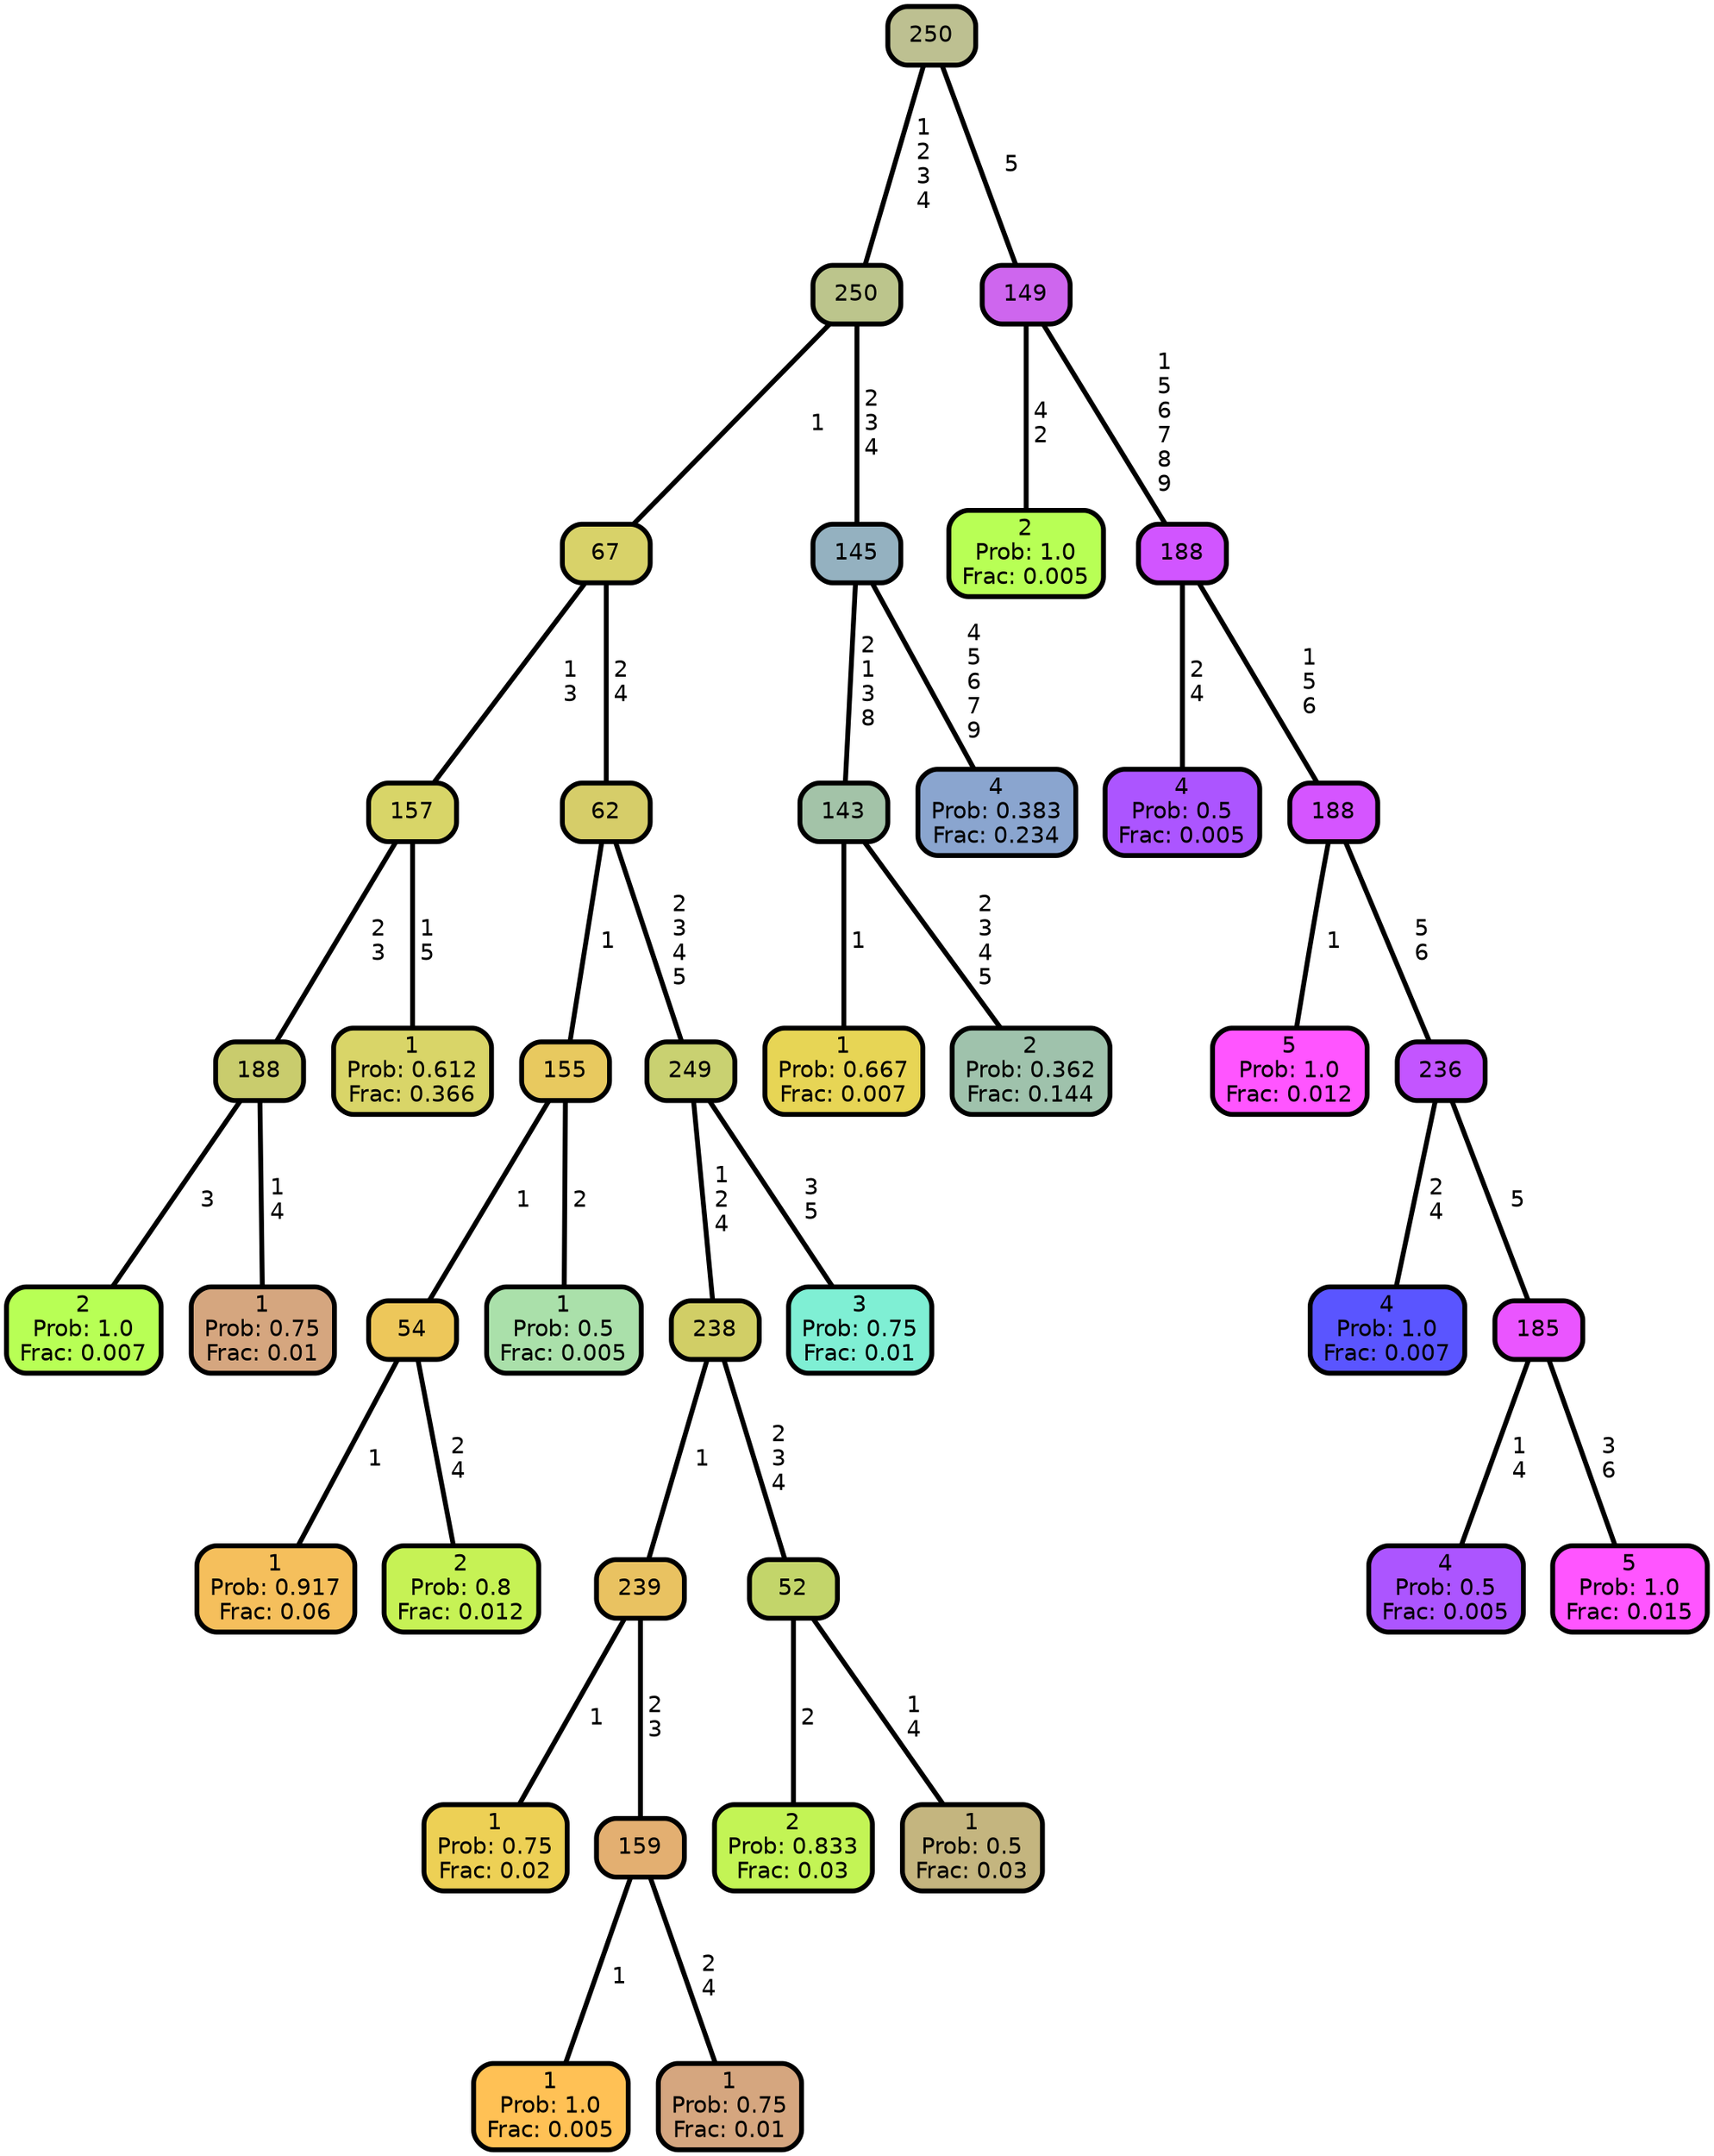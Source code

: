 graph Tree {
node [shape=box, style="filled, rounded",color="black",penwidth="3",fontcolor="black",                 fontname=helvetica] ;
graph [ranksep="0 equally", splines=straight,                 bgcolor=transparent, dpi=200] ;
edge [fontname=helvetica, color=black] ;
0 [label="2
Prob: 1.0
Frac: 0.007", fillcolor="#b8ff55"] ;
1 [label="188", fillcolor="#c9cc6d"] ;
2 [label="1
Prob: 0.75
Frac: 0.01", fillcolor="#d5a67f"] ;
3 [label="157", fillcolor="#d8d568"] ;
4 [label="1
Prob: 0.612
Frac: 0.366", fillcolor="#d9d568"] ;
5 [label="67", fillcolor="#d8d269"] ;
6 [label="1
Prob: 0.917
Frac: 0.06", fillcolor="#f5bf5c"] ;
7 [label="54", fillcolor="#edc75a"] ;
8 [label="2
Prob: 0.8
Frac: 0.012", fillcolor="#c6f255"] ;
9 [label="155", fillcolor="#e8c95f"] ;
10 [label="1
Prob: 0.5
Frac: 0.005", fillcolor="#aae0aa"] ;
11 [label="62", fillcolor="#d6cd69"] ;
12 [label="1
Prob: 0.75
Frac: 0.02", fillcolor="#edd055"] ;
13 [label="239", fillcolor="#e9c261"] ;
14 [label="1
Prob: 1.0
Frac: 0.005", fillcolor="#ffc155"] ;
15 [label="159", fillcolor="#e3af71"] ;
16 [label="1
Prob: 0.75
Frac: 0.01", fillcolor="#d5a67f"] ;
17 [label="238", fillcolor="#d1ce66"] ;
18 [label="2
Prob: 0.833
Frac: 0.03", fillcolor="#c3f455"] ;
19 [label="52", fillcolor="#c3d56a"] ;
20 [label="1
Prob: 0.5
Frac: 0.03", fillcolor="#c4b57f"] ;
21 [label="249", fillcolor="#c9d171"] ;
22 [label="3
Prob: 0.75
Frac: 0.01", fillcolor="#7fefd4"] ;
23 [label="250", fillcolor="#bcc58c"] ;
24 [label="1
Prob: 0.667
Frac: 0.007", fillcolor="#e7d555"] ;
25 [label="143", fillcolor="#a3c3a8"] ;
26 [label="2
Prob: 0.362
Frac: 0.144", fillcolor="#9fc2ac"] ;
27 [label="145", fillcolor="#94b1c0"] ;
28 [label="4
Prob: 0.383
Frac: 0.234", fillcolor="#8aa5cf"] ;
29 [label="250", fillcolor="#bdc091"] ;
30 [label="2
Prob: 1.0
Frac: 0.005", fillcolor="#b8ff55"] ;
31 [label="149", fillcolor="#ce66ee"] ;
32 [label="4
Prob: 0.5
Frac: 0.005", fillcolor="#ac55ff"] ;
33 [label="188", fillcolor="#d155ff"] ;
34 [label="5
Prob: 1.0
Frac: 0.012", fillcolor="#ff55ff"] ;
35 [label="188", fillcolor="#d555ff"] ;
36 [label="4
Prob: 1.0
Frac: 0.007", fillcolor="#5a55ff"] ;
37 [label="236", fillcolor="#c355ff"] ;
38 [label="4
Prob: 0.5
Frac: 0.005", fillcolor="#ac55ff"] ;
39 [label="185", fillcolor="#ea55ff"] ;
40 [label="5
Prob: 1.0
Frac: 0.015", fillcolor="#ff55ff"] ;
1 -- 0 [label=" 3",penwidth=3] ;
1 -- 2 [label=" 1\n 4",penwidth=3] ;
3 -- 1 [label=" 2\n 3",penwidth=3] ;
3 -- 4 [label=" 1\n 5",penwidth=3] ;
5 -- 3 [label=" 1\n 3",penwidth=3] ;
5 -- 11 [label=" 2\n 4",penwidth=3] ;
7 -- 6 [label=" 1",penwidth=3] ;
7 -- 8 [label=" 2\n 4",penwidth=3] ;
9 -- 7 [label=" 1",penwidth=3] ;
9 -- 10 [label=" 2",penwidth=3] ;
11 -- 9 [label=" 1",penwidth=3] ;
11 -- 21 [label=" 2\n 3\n 4\n 5",penwidth=3] ;
13 -- 12 [label=" 1",penwidth=3] ;
13 -- 15 [label=" 2\n 3",penwidth=3] ;
15 -- 14 [label=" 1",penwidth=3] ;
15 -- 16 [label=" 2\n 4",penwidth=3] ;
17 -- 13 [label=" 1",penwidth=3] ;
17 -- 19 [label=" 2\n 3\n 4",penwidth=3] ;
19 -- 18 [label=" 2",penwidth=3] ;
19 -- 20 [label=" 1\n 4",penwidth=3] ;
21 -- 17 [label=" 1\n 2\n 4",penwidth=3] ;
21 -- 22 [label=" 3\n 5",penwidth=3] ;
23 -- 5 [label=" 1",penwidth=3] ;
23 -- 27 [label=" 2\n 3\n 4",penwidth=3] ;
25 -- 24 [label=" 1",penwidth=3] ;
25 -- 26 [label=" 2\n 3\n 4\n 5",penwidth=3] ;
27 -- 25 [label=" 2\n 1\n 3\n 8",penwidth=3] ;
27 -- 28 [label=" 4\n 5\n 6\n 7\n 9",penwidth=3] ;
29 -- 23 [label=" 1\n 2\n 3\n 4",penwidth=3] ;
29 -- 31 [label=" 5",penwidth=3] ;
31 -- 30 [label=" 4\n 2",penwidth=3] ;
31 -- 33 [label=" 1\n 5\n 6\n 7\n 8\n 9",penwidth=3] ;
33 -- 32 [label=" 2\n 4",penwidth=3] ;
33 -- 35 [label=" 1\n 5\n 6",penwidth=3] ;
35 -- 34 [label=" 1",penwidth=3] ;
35 -- 37 [label=" 5\n 6",penwidth=3] ;
37 -- 36 [label=" 2\n 4",penwidth=3] ;
37 -- 39 [label=" 5",penwidth=3] ;
39 -- 38 [label=" 1\n 4",penwidth=3] ;
39 -- 40 [label=" 3\n 6",penwidth=3] ;
{rank = same;}}